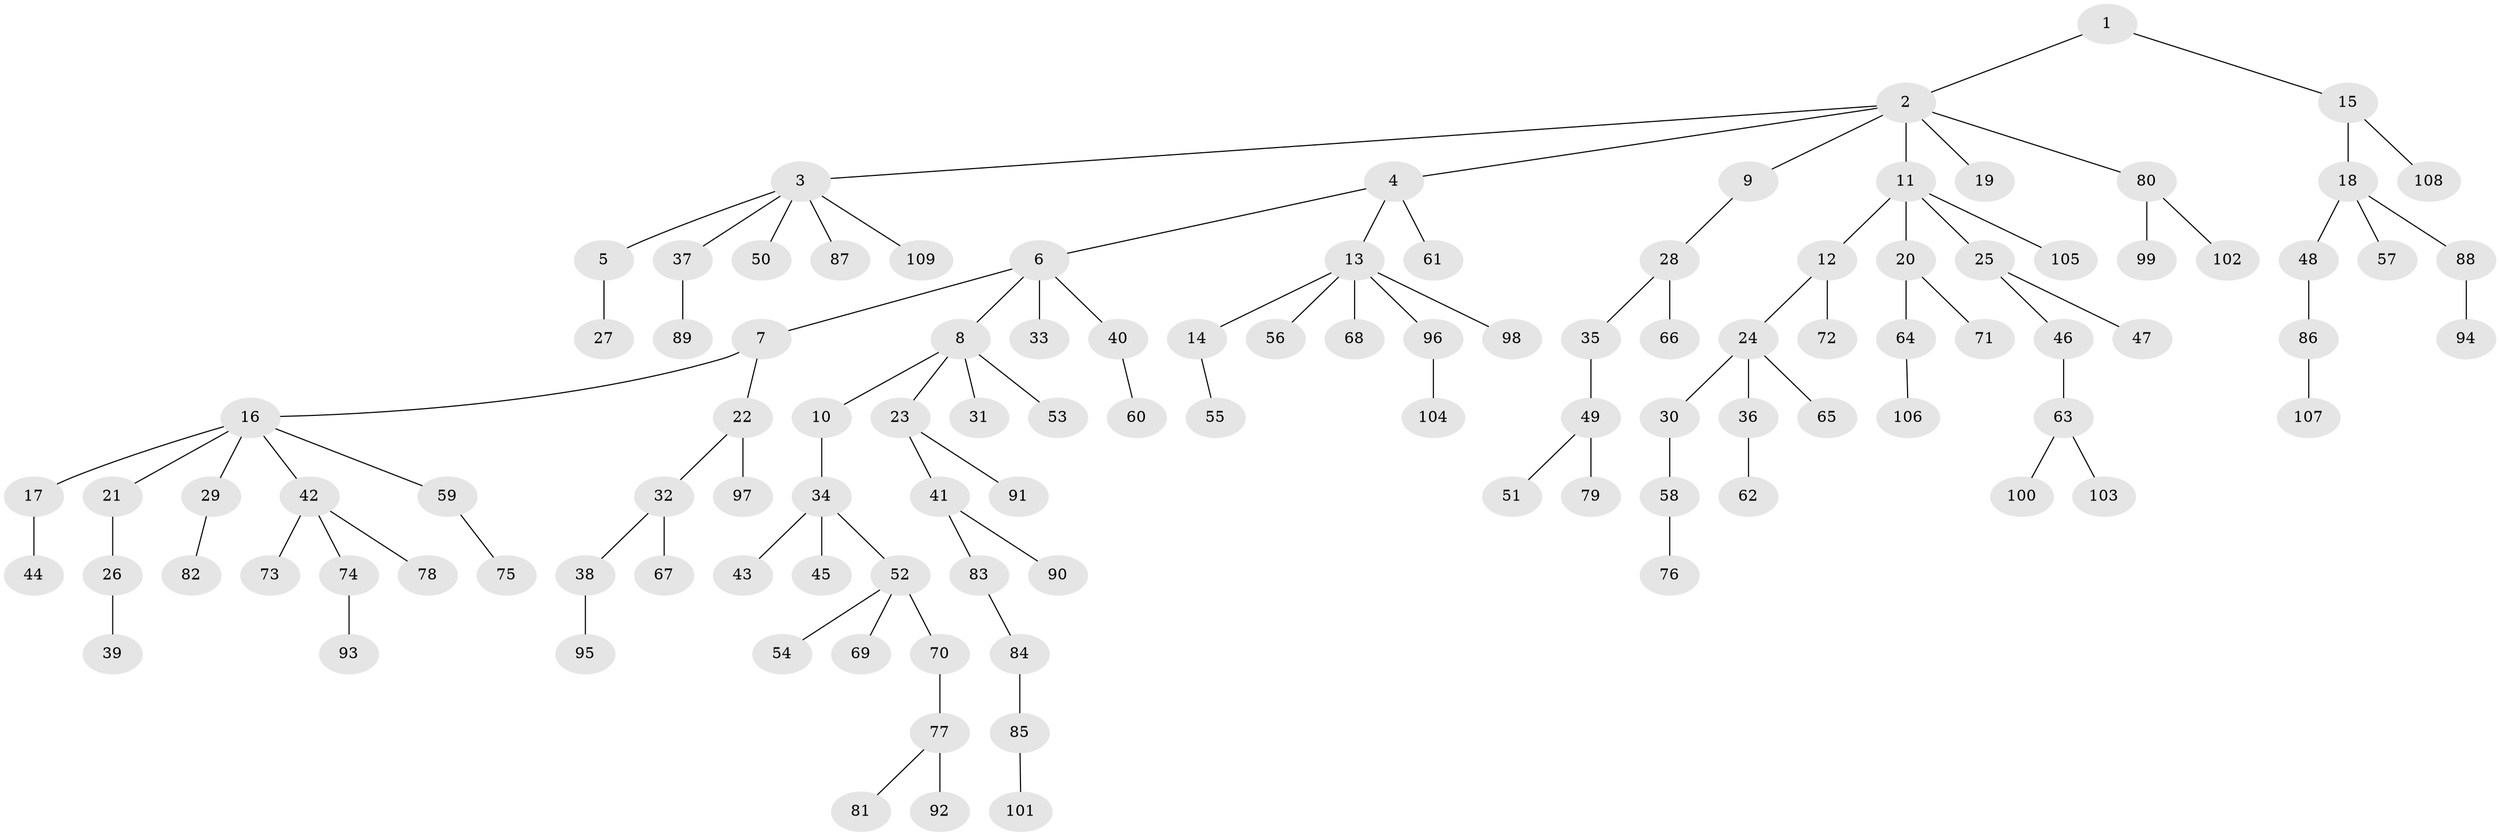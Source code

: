 // coarse degree distribution, {1: 0.7906976744186046, 4: 0.023255813953488372, 2: 0.13953488372093023, 24: 0.023255813953488372, 10: 0.023255813953488372}
// Generated by graph-tools (version 1.1) at 2025/55/03/04/25 21:55:55]
// undirected, 109 vertices, 108 edges
graph export_dot {
graph [start="1"]
  node [color=gray90,style=filled];
  1;
  2;
  3;
  4;
  5;
  6;
  7;
  8;
  9;
  10;
  11;
  12;
  13;
  14;
  15;
  16;
  17;
  18;
  19;
  20;
  21;
  22;
  23;
  24;
  25;
  26;
  27;
  28;
  29;
  30;
  31;
  32;
  33;
  34;
  35;
  36;
  37;
  38;
  39;
  40;
  41;
  42;
  43;
  44;
  45;
  46;
  47;
  48;
  49;
  50;
  51;
  52;
  53;
  54;
  55;
  56;
  57;
  58;
  59;
  60;
  61;
  62;
  63;
  64;
  65;
  66;
  67;
  68;
  69;
  70;
  71;
  72;
  73;
  74;
  75;
  76;
  77;
  78;
  79;
  80;
  81;
  82;
  83;
  84;
  85;
  86;
  87;
  88;
  89;
  90;
  91;
  92;
  93;
  94;
  95;
  96;
  97;
  98;
  99;
  100;
  101;
  102;
  103;
  104;
  105;
  106;
  107;
  108;
  109;
  1 -- 2;
  1 -- 15;
  2 -- 3;
  2 -- 4;
  2 -- 9;
  2 -- 11;
  2 -- 19;
  2 -- 80;
  3 -- 5;
  3 -- 37;
  3 -- 50;
  3 -- 87;
  3 -- 109;
  4 -- 6;
  4 -- 13;
  4 -- 61;
  5 -- 27;
  6 -- 7;
  6 -- 8;
  6 -- 33;
  6 -- 40;
  7 -- 16;
  7 -- 22;
  8 -- 10;
  8 -- 23;
  8 -- 31;
  8 -- 53;
  9 -- 28;
  10 -- 34;
  11 -- 12;
  11 -- 20;
  11 -- 25;
  11 -- 105;
  12 -- 24;
  12 -- 72;
  13 -- 14;
  13 -- 56;
  13 -- 68;
  13 -- 96;
  13 -- 98;
  14 -- 55;
  15 -- 18;
  15 -- 108;
  16 -- 17;
  16 -- 21;
  16 -- 29;
  16 -- 42;
  16 -- 59;
  17 -- 44;
  18 -- 48;
  18 -- 57;
  18 -- 88;
  20 -- 64;
  20 -- 71;
  21 -- 26;
  22 -- 32;
  22 -- 97;
  23 -- 41;
  23 -- 91;
  24 -- 30;
  24 -- 36;
  24 -- 65;
  25 -- 46;
  25 -- 47;
  26 -- 39;
  28 -- 35;
  28 -- 66;
  29 -- 82;
  30 -- 58;
  32 -- 38;
  32 -- 67;
  34 -- 43;
  34 -- 45;
  34 -- 52;
  35 -- 49;
  36 -- 62;
  37 -- 89;
  38 -- 95;
  40 -- 60;
  41 -- 83;
  41 -- 90;
  42 -- 73;
  42 -- 74;
  42 -- 78;
  46 -- 63;
  48 -- 86;
  49 -- 51;
  49 -- 79;
  52 -- 54;
  52 -- 69;
  52 -- 70;
  58 -- 76;
  59 -- 75;
  63 -- 100;
  63 -- 103;
  64 -- 106;
  70 -- 77;
  74 -- 93;
  77 -- 81;
  77 -- 92;
  80 -- 99;
  80 -- 102;
  83 -- 84;
  84 -- 85;
  85 -- 101;
  86 -- 107;
  88 -- 94;
  96 -- 104;
}
